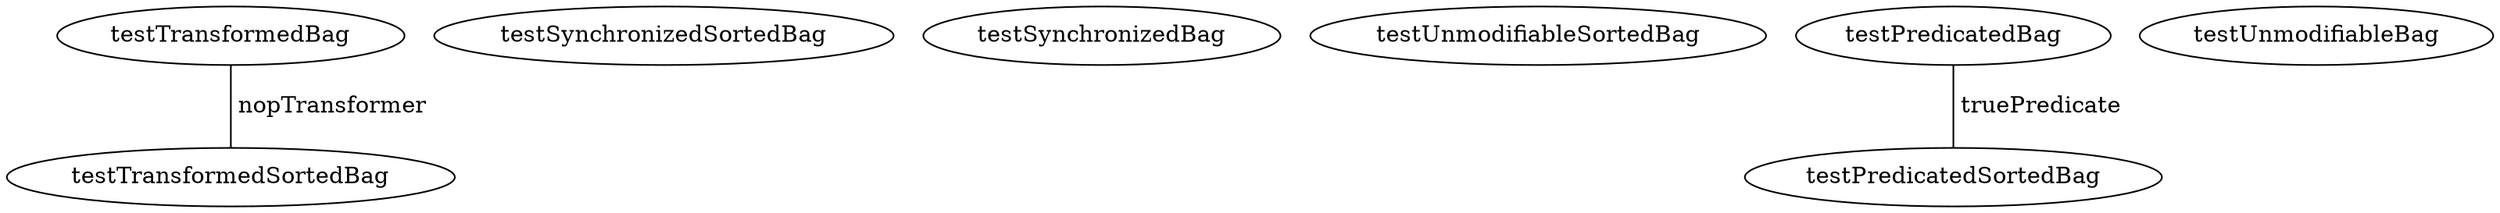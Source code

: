 digraph G {
testTransformedBag;
testTransformedSortedBag;
testSynchronizedSortedBag;
testSynchronizedBag;
testUnmodifiableSortedBag;
testPredicatedBag;
testUnmodifiableBag;
testPredicatedSortedBag;
testTransformedBag -> testTransformedSortedBag [label=" nopTransformer", dir=none];
testPredicatedBag -> testPredicatedSortedBag [label=" truePredicate", dir=none];
}